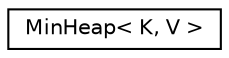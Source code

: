 digraph "Graphical Class Hierarchy"
{
 // LATEX_PDF_SIZE
  edge [fontname="Helvetica",fontsize="10",labelfontname="Helvetica",labelfontsize="10"];
  node [fontname="Helvetica",fontsize="10",shape=record];
  rankdir="LR";
  Node0 [label="MinHeap\< K, V \>",height=0.2,width=0.4,color="black", fillcolor="white", style="filled",URL="$class_min_heap.html",tooltip=" "];
}
